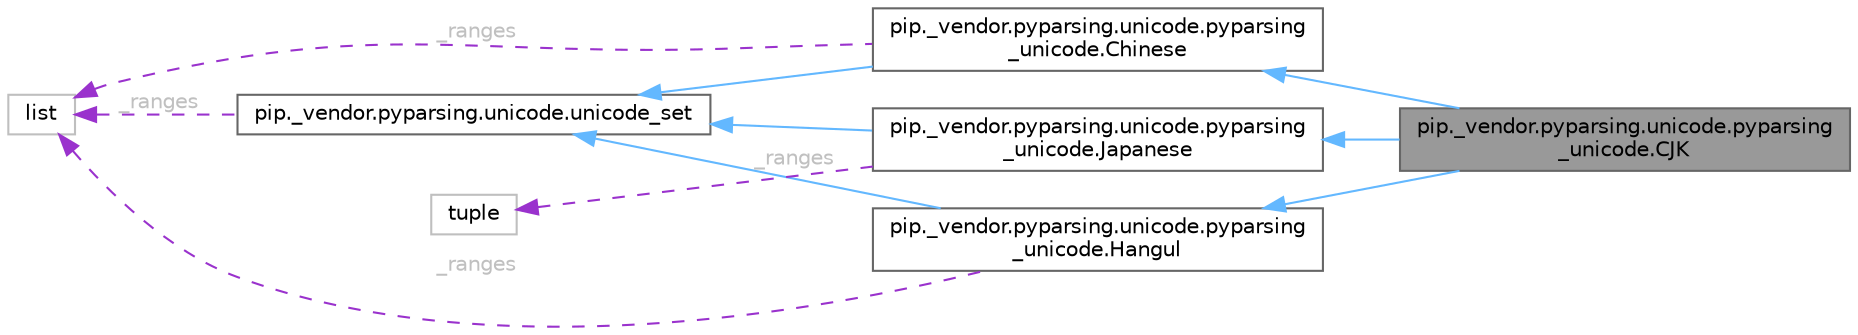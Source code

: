 digraph "pip._vendor.pyparsing.unicode.pyparsing_unicode.CJK"
{
 // LATEX_PDF_SIZE
  bgcolor="transparent";
  edge [fontname=Helvetica,fontsize=10,labelfontname=Helvetica,labelfontsize=10];
  node [fontname=Helvetica,fontsize=10,shape=box,height=0.2,width=0.4];
  rankdir="LR";
  Node1 [id="Node000001",label="pip._vendor.pyparsing.unicode.pyparsing\l_unicode.CJK",height=0.2,width=0.4,color="gray40", fillcolor="grey60", style="filled", fontcolor="black",tooltip=" "];
  Node2 -> Node1 [id="edge11_Node000001_Node000002",dir="back",color="steelblue1",style="solid",tooltip=" "];
  Node2 [id="Node000002",label="pip._vendor.pyparsing.unicode.pyparsing\l_unicode.Chinese",height=0.2,width=0.4,color="gray40", fillcolor="white", style="filled",URL="$d1/dd2/classpip_1_1__vendor_1_1pyparsing_1_1unicode_1_1pyparsing__unicode_1_1Chinese.html",tooltip=" "];
  Node3 -> Node2 [id="edge12_Node000002_Node000003",dir="back",color="steelblue1",style="solid",tooltip=" "];
  Node3 [id="Node000003",label="pip._vendor.pyparsing.unicode.unicode_set",height=0.2,width=0.4,color="gray40", fillcolor="white", style="filled",URL="$df/dab/classpip_1_1__vendor_1_1pyparsing_1_1unicode_1_1unicode__set.html",tooltip=" "];
  Node4 -> Node3 [id="edge13_Node000003_Node000004",dir="back",color="darkorchid3",style="dashed",tooltip=" ",label=" _ranges",fontcolor="grey" ];
  Node4 [id="Node000004",label="list",height=0.2,width=0.4,color="grey75", fillcolor="white", style="filled",tooltip=" "];
  Node4 -> Node2 [id="edge14_Node000002_Node000004",dir="back",color="darkorchid3",style="dashed",tooltip=" ",label=" _ranges",fontcolor="grey" ];
  Node5 -> Node1 [id="edge15_Node000001_Node000005",dir="back",color="steelblue1",style="solid",tooltip=" "];
  Node5 [id="Node000005",label="pip._vendor.pyparsing.unicode.pyparsing\l_unicode.Japanese",height=0.2,width=0.4,color="gray40", fillcolor="white", style="filled",URL="$df/d68/classpip_1_1__vendor_1_1pyparsing_1_1unicode_1_1pyparsing__unicode_1_1Japanese.html",tooltip=" "];
  Node3 -> Node5 [id="edge16_Node000005_Node000003",dir="back",color="steelblue1",style="solid",tooltip=" "];
  Node6 -> Node5 [id="edge17_Node000005_Node000006",dir="back",color="darkorchid3",style="dashed",tooltip=" ",label=" _ranges",fontcolor="grey" ];
  Node6 [id="Node000006",label="tuple",height=0.2,width=0.4,color="grey75", fillcolor="white", style="filled",tooltip=" "];
  Node7 -> Node1 [id="edge18_Node000001_Node000007",dir="back",color="steelblue1",style="solid",tooltip=" "];
  Node7 [id="Node000007",label="pip._vendor.pyparsing.unicode.pyparsing\l_unicode.Hangul",height=0.2,width=0.4,color="gray40", fillcolor="white", style="filled",URL="$d6/d40/classpip_1_1__vendor_1_1pyparsing_1_1unicode_1_1pyparsing__unicode_1_1Hangul.html",tooltip=" "];
  Node3 -> Node7 [id="edge19_Node000007_Node000003",dir="back",color="steelblue1",style="solid",tooltip=" "];
  Node4 -> Node7 [id="edge20_Node000007_Node000004",dir="back",color="darkorchid3",style="dashed",tooltip=" ",label=" _ranges",fontcolor="grey" ];
}
